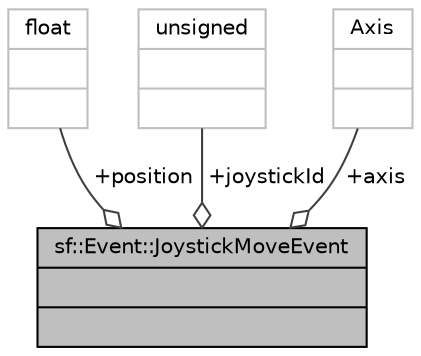 digraph "sf::Event::JoystickMoveEvent"
{
 // LATEX_PDF_SIZE
  edge [fontname="Helvetica",fontsize="10",labelfontname="Helvetica",labelfontsize="10"];
  node [fontname="Helvetica",fontsize="10",shape=record];
  Node1 [label="{sf::Event::JoystickMoveEvent\n||}",height=0.2,width=0.4,color="black", fillcolor="grey75", style="filled", fontcolor="black",tooltip="Joystick axis move event parameters (JoystickMoved)"];
  Node2 -> Node1 [color="grey25",fontsize="10",style="solid",label=" +position" ,arrowhead="odiamond",fontname="Helvetica"];
  Node2 [label="{float\n||}",height=0.2,width=0.4,color="grey75", fillcolor="white", style="filled",tooltip=" "];
  Node3 -> Node1 [color="grey25",fontsize="10",style="solid",label=" +joystickId" ,arrowhead="odiamond",fontname="Helvetica"];
  Node3 [label="{unsigned\n||}",height=0.2,width=0.4,color="grey75", fillcolor="white", style="filled",tooltip=" "];
  Node4 -> Node1 [color="grey25",fontsize="10",style="solid",label=" +axis" ,arrowhead="odiamond",fontname="Helvetica"];
  Node4 [label="{Axis\n||}",height=0.2,width=0.4,color="grey75", fillcolor="white", style="filled",tooltip=" "];
}
